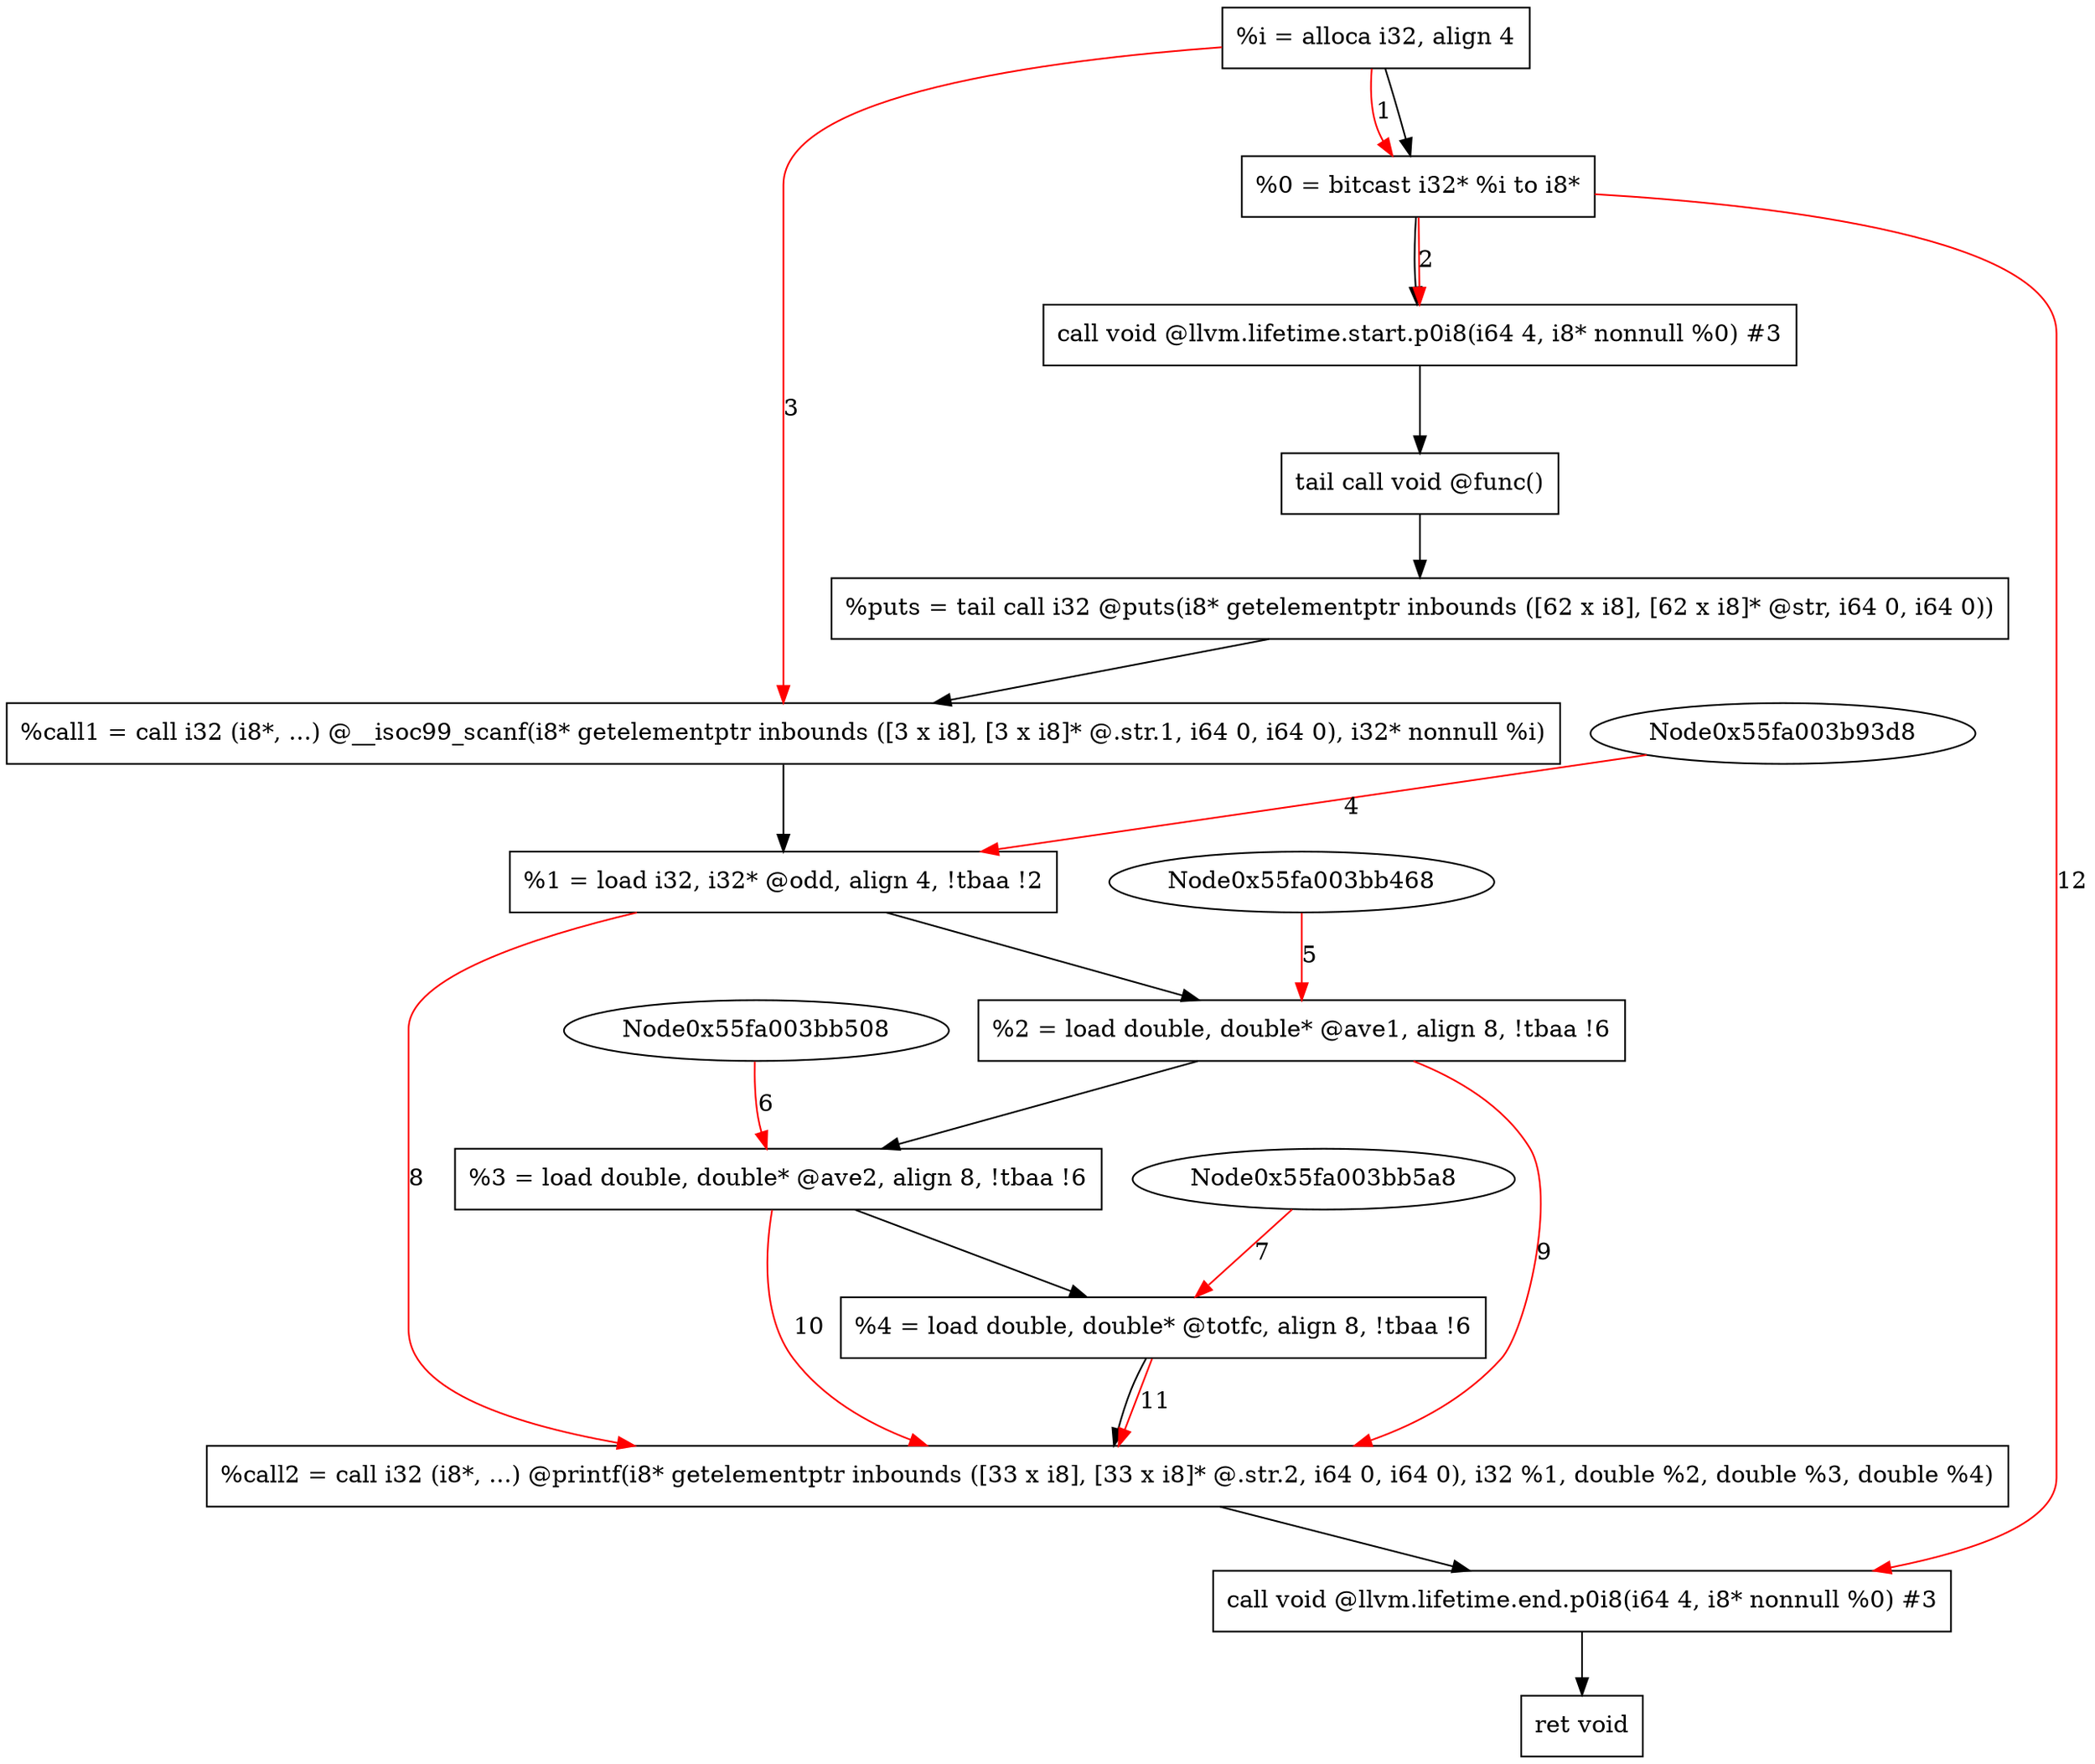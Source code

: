 digraph "CDFG for'main' function" {
	Node0x55fa003c0338[shape=record, label="  %i = alloca i32, align 4"]
	Node0x55fa003c7738[shape=record, label="  %0 = bitcast i32* %i to i8*"]
	Node0x55fa003c78a8[shape=record, label="  call void @llvm.lifetime.start.p0i8(i64 4, i8* nonnull %0) #3"]
	Node0x55fa003c7968[shape=record, label="  tail call void @func()"]
	Node0x55fa003c7bb0[shape=record, label="  %puts = tail call i32 @puts(i8* getelementptr inbounds ([62 x i8], [62 x i8]* @str, i64 0, i64 0))"]
	Node0x55fa003c7e58[shape=record, label="  %call1 = call i32 (i8*, ...) @__isoc99_scanf(i8* getelementptr inbounds ([3 x i8], [3 x i8]* @.str.1, i64 0, i64 0), i32* nonnull %i)"]
	Node0x55fa003c7f18[shape=record, label="  %1 = load i32, i32* @odd, align 4, !tbaa !2"]
	Node0x55fa003c7f98[shape=record, label="  %2 = load double, double* @ave1, align 8, !tbaa !6"]
	Node0x55fa003c8028[shape=record, label="  %3 = load double, double* @ave2, align 8, !tbaa !6"]
	Node0x55fa003bd4f8[shape=record, label="  %4 = load double, double* @totfc, align 8, !tbaa !6"]
	Node0x55fa003ba910[shape=record, label="  %call2 = call i32 (i8*, ...) @printf(i8* getelementptr inbounds ([33 x i8], [33 x i8]* @.str.2, i64 0, i64 0), i32 %1, double %2, double %3, double %4)"]
	Node0x55fa003bd858[shape=record, label="  call void @llvm.lifetime.end.p0i8(i64 4, i8* nonnull %0) #3"]
	Node0x55fa003c0150[shape=record, label="  ret void"]
	Node0x55fa003c0338 -> Node0x55fa003c7738
	Node0x55fa003c7738 -> Node0x55fa003c78a8
	Node0x55fa003c78a8 -> Node0x55fa003c7968
	Node0x55fa003c7968 -> Node0x55fa003c7bb0
	Node0x55fa003c7bb0 -> Node0x55fa003c7e58
	Node0x55fa003c7e58 -> Node0x55fa003c7f18
	Node0x55fa003c7f18 -> Node0x55fa003c7f98
	Node0x55fa003c7f98 -> Node0x55fa003c8028
	Node0x55fa003c8028 -> Node0x55fa003bd4f8
	Node0x55fa003bd4f8 -> Node0x55fa003ba910
	Node0x55fa003ba910 -> Node0x55fa003bd858
	Node0x55fa003bd858 -> Node0x55fa003c0150
edge [color=red]
	Node0x55fa003c0338 -> Node0x55fa003c7738[label="1"]
	Node0x55fa003c7738 -> Node0x55fa003c78a8[label="2"]
	Node0x55fa003c0338 -> Node0x55fa003c7e58[label="3"]
	Node0x55fa003b93d8 -> Node0x55fa003c7f18[label="4"]
	Node0x55fa003bb468 -> Node0x55fa003c7f98[label="5"]
	Node0x55fa003bb508 -> Node0x55fa003c8028[label="6"]
	Node0x55fa003bb5a8 -> Node0x55fa003bd4f8[label="7"]
	Node0x55fa003c7f18 -> Node0x55fa003ba910[label="8"]
	Node0x55fa003c7f98 -> Node0x55fa003ba910[label="9"]
	Node0x55fa003c8028 -> Node0x55fa003ba910[label="10"]
	Node0x55fa003bd4f8 -> Node0x55fa003ba910[label="11"]
	Node0x55fa003c7738 -> Node0x55fa003bd858[label="12"]
}

